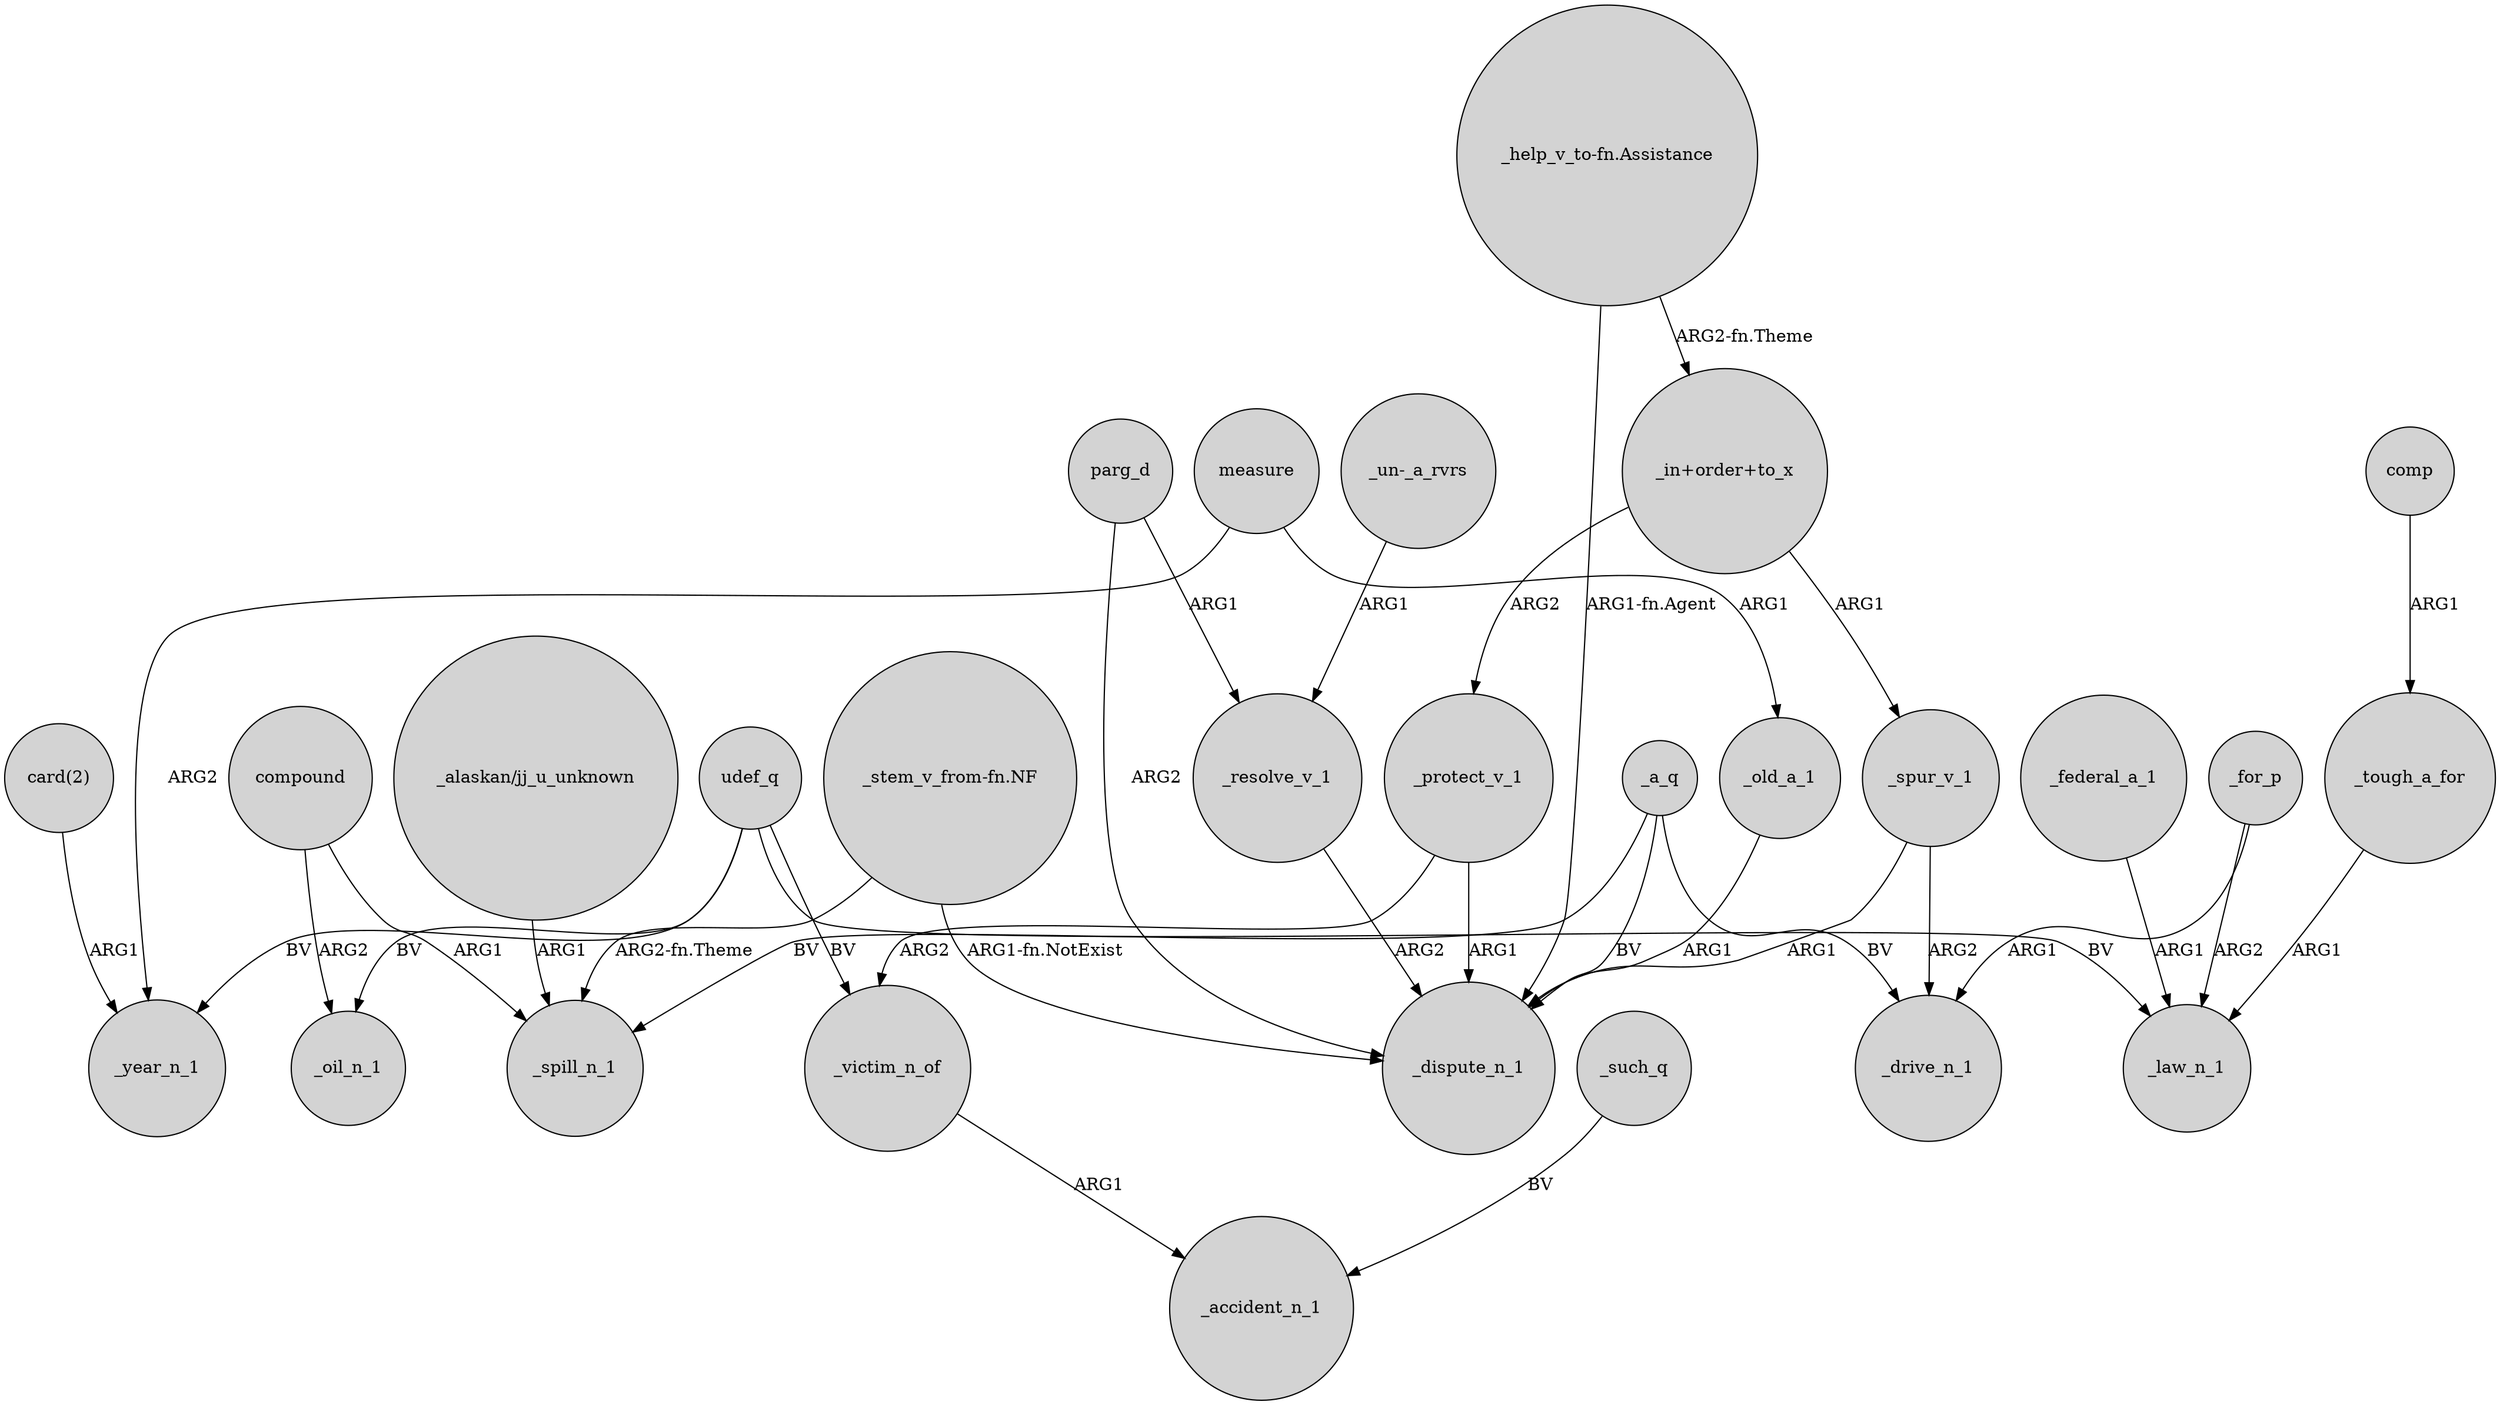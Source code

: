 digraph {
	node [shape=circle style=filled]
	_a_q -> _spill_n_1 [label=BV]
	_for_p -> _drive_n_1 [label=ARG1]
	parg_d -> _dispute_n_1 [label=ARG2]
	_a_q -> _drive_n_1 [label=BV]
	measure -> _year_n_1 [label=ARG2]
	"_in+order+to_x" -> _protect_v_1 [label=ARG2]
	udef_q -> _victim_n_of [label=BV]
	"_help_v_to-fn.Assistance" -> _dispute_n_1 [label="ARG1-fn.Agent"]
	udef_q -> _law_n_1 [label=BV]
	_tough_a_for -> _law_n_1 [label=ARG1]
	compound -> _spill_n_1 [label=ARG1]
	_old_a_1 -> _dispute_n_1 [label=ARG1]
	"_alaskan/jj_u_unknown" -> _spill_n_1 [label=ARG1]
	"_in+order+to_x" -> _spur_v_1 [label=ARG1]
	_a_q -> _dispute_n_1 [label=BV]
	measure -> _old_a_1 [label=ARG1]
	compound -> _oil_n_1 [label=ARG2]
	"_stem_v_from-fn.NF" -> _spill_n_1 [label="ARG2-fn.Theme"]
	"card(2)" -> _year_n_1 [label=ARG1]
	_spur_v_1 -> _dispute_n_1 [label=ARG1]
	_for_p -> _law_n_1 [label=ARG2]
	_spur_v_1 -> _drive_n_1 [label=ARG2]
	udef_q -> _oil_n_1 [label=BV]
	"_stem_v_from-fn.NF" -> _dispute_n_1 [label="ARG1-fn.NotExist"]
	_resolve_v_1 -> _dispute_n_1 [label=ARG2]
	_protect_v_1 -> _victim_n_of [label=ARG2]
	_federal_a_1 -> _law_n_1 [label=ARG1]
	udef_q -> _year_n_1 [label=BV]
	_victim_n_of -> _accident_n_1 [label=ARG1]
	parg_d -> _resolve_v_1 [label=ARG1]
	comp -> _tough_a_for [label=ARG1]
	_such_q -> _accident_n_1 [label=BV]
	"_help_v_to-fn.Assistance" -> "_in+order+to_x" [label="ARG2-fn.Theme"]
	_protect_v_1 -> _dispute_n_1 [label=ARG1]
	"_un-_a_rvrs" -> _resolve_v_1 [label=ARG1]
}
